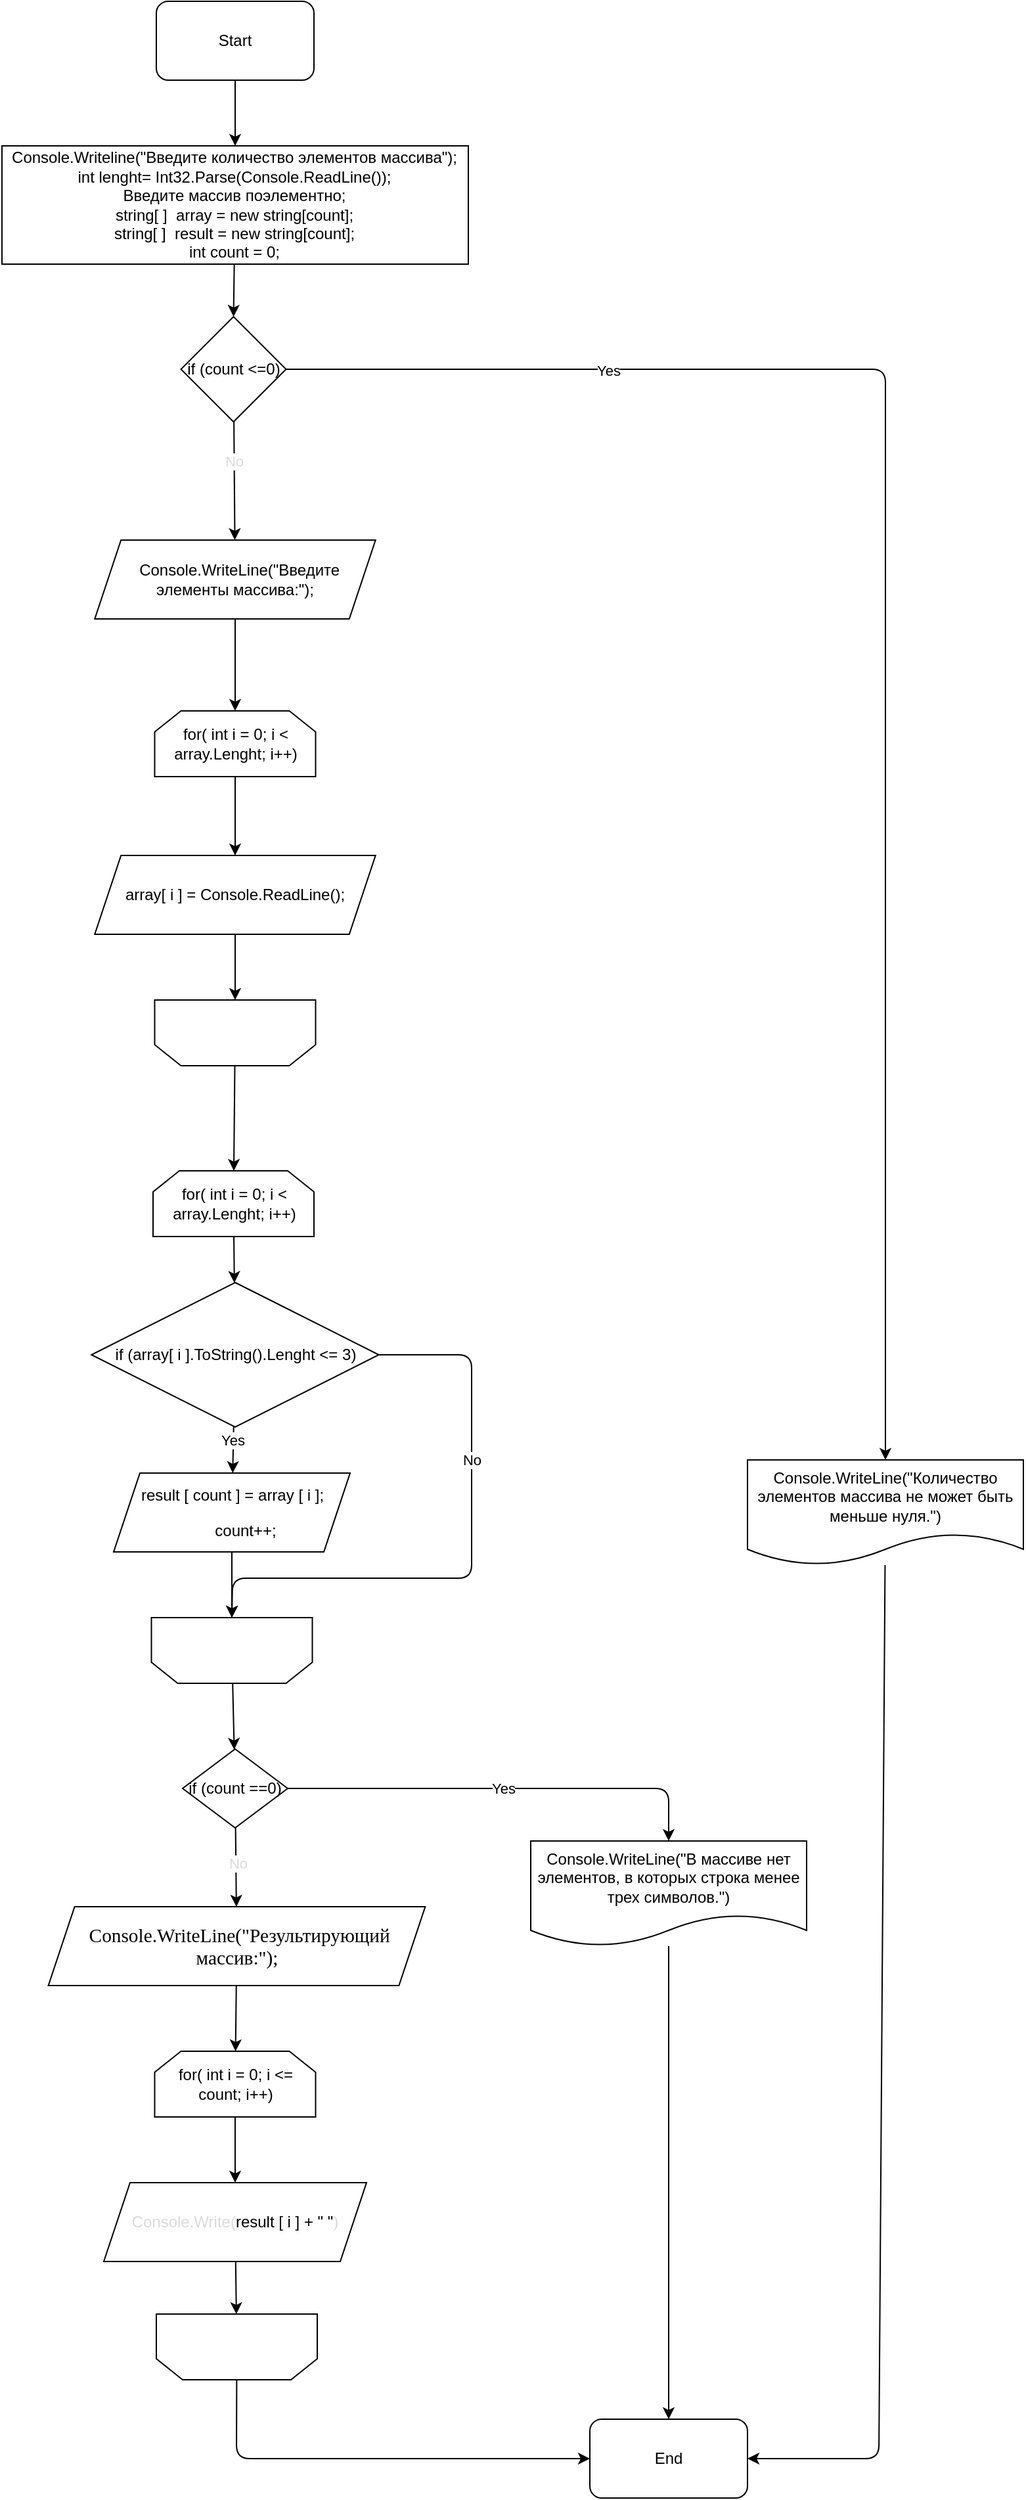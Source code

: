 <mxfile>
    <diagram id="oKkzCO5TPfdmkBGuKGNA" name="Страница 1">
        <mxGraphModel dx="1186" dy="662" grid="1" gridSize="10" guides="1" tooltips="1" connect="1" arrows="1" fold="1" page="1" pageScale="1" pageWidth="827" pageHeight="1169" math="0" shadow="0">
            <root>
                <mxCell id="0"/>
                <mxCell id="1" parent="0"/>
                <mxCell id="8" value="" style="edgeStyle=none;html=1;" parent="1" source="2" target="7" edge="1">
                    <mxGeometry relative="1" as="geometry"/>
                </mxCell>
                <mxCell id="2" value="Start" style="rounded=1;whiteSpace=wrap;html=1;" parent="1" vertex="1">
                    <mxGeometry x="150" y="10" width="120" height="60" as="geometry"/>
                </mxCell>
                <mxCell id="3" value="End" style="rounded=1;whiteSpace=wrap;html=1;" parent="1" vertex="1">
                    <mxGeometry x="480" y="1850" width="120" height="60" as="geometry"/>
                </mxCell>
                <mxCell id="13" style="edgeStyle=none;html=1;entryX=0.5;entryY=0;entryDx=0;entryDy=0;exitX=1;exitY=0.5;exitDx=0;exitDy=0;" parent="1" source="4" target="15" edge="1">
                    <mxGeometry relative="1" as="geometry">
                        <Array as="points">
                            <mxPoint x="705" y="290"/>
                        </Array>
                        <mxPoint x="247.5" y="480" as="sourcePoint"/>
                    </mxGeometry>
                </mxCell>
                <mxCell id="14" value="Yes" style="edgeLabel;html=1;align=center;verticalAlign=middle;resizable=0;points=[];" parent="13" vertex="1" connectable="0">
                    <mxGeometry x="-0.202" relative="1" as="geometry">
                        <mxPoint x="-211" y="-56" as="offset"/>
                    </mxGeometry>
                </mxCell>
                <mxCell id="78" value="" style="edgeStyle=none;html=1;fontColor=#DBDBDB;" edge="1" parent="1" source="4" target="75">
                    <mxGeometry relative="1" as="geometry"/>
                </mxCell>
                <mxCell id="79" value="No" style="edgeLabel;html=1;align=center;verticalAlign=middle;resizable=0;points=[];fontColor=#DBDBDB;" vertex="1" connectable="0" parent="78">
                    <mxGeometry x="-0.706" y="-1" relative="1" as="geometry">
                        <mxPoint x="1" y="17" as="offset"/>
                    </mxGeometry>
                </mxCell>
                <mxCell id="4" value="if (count &amp;lt;=0)" style="rhombus;whiteSpace=wrap;html=1;" parent="1" vertex="1">
                    <mxGeometry x="168.75" y="250" width="80" height="80" as="geometry"/>
                </mxCell>
                <mxCell id="9" value="" style="edgeStyle=none;html=1;entryX=0.5;entryY=0;entryDx=0;entryDy=0;" parent="1" source="7" target="4" edge="1">
                    <mxGeometry relative="1" as="geometry">
                        <mxPoint x="220" y="240" as="targetPoint"/>
                    </mxGeometry>
                </mxCell>
                <mxCell id="7" value="Console.Writeline(&quot;Введите количество элементов массива&quot;);&lt;br&gt;int lenght= Int32.Parse(Console.ReadLine());&lt;br&gt;Введите массив поэлементно;&lt;br&gt;string[ ]&amp;nbsp; array = new string[count];&lt;br&gt;string[ ]&amp;nbsp; result = new string[count];&lt;br&gt;int count = 0;" style="rounded=0;whiteSpace=wrap;html=1;" parent="1" vertex="1">
                    <mxGeometry x="32.49" y="120" width="355" height="90" as="geometry"/>
                </mxCell>
                <mxCell id="26" value="" style="edgeStyle=none;html=1;" parent="1" source="10" target="25" edge="1">
                    <mxGeometry relative="1" as="geometry"/>
                </mxCell>
                <mxCell id="10" value="for( int i = 0; i &amp;lt; array.Lenght; i++)" style="shape=loopLimit;whiteSpace=wrap;html=1;" parent="1" vertex="1">
                    <mxGeometry x="147.5" y="900" width="122.5" height="50" as="geometry"/>
                </mxCell>
                <mxCell id="16" value="" style="edgeStyle=none;html=1;" parent="1" source="15" target="3" edge="1">
                    <mxGeometry relative="1" as="geometry">
                        <Array as="points">
                            <mxPoint x="700" y="1880"/>
                        </Array>
                    </mxGeometry>
                </mxCell>
                <mxCell id="15" value="Console.WriteLine(&quot;Количество элементов массива не может быть меньше нуля.&quot;)" style="shape=document;whiteSpace=wrap;html=1;boundedLbl=1;" parent="1" vertex="1">
                    <mxGeometry x="600" y="1120" width="210" height="80" as="geometry"/>
                </mxCell>
                <mxCell id="39" value="" style="edgeStyle=none;html=1;" parent="1" source="20" target="31" edge="1">
                    <mxGeometry relative="1" as="geometry"/>
                </mxCell>
                <mxCell id="20" value="" style="shape=loopLimit;whiteSpace=wrap;html=1;rotation=-180;" parent="1" vertex="1">
                    <mxGeometry x="146.25" y="1240" width="122.5" height="50" as="geometry"/>
                </mxCell>
                <mxCell id="35" value="" style="edgeStyle=none;html=1;" parent="1" source="25" target="32" edge="1">
                    <mxGeometry relative="1" as="geometry"/>
                </mxCell>
                <mxCell id="48" value="Yes" style="edgeLabel;html=1;align=center;verticalAlign=middle;resizable=0;points=[];" parent="35" vertex="1" connectable="0">
                    <mxGeometry x="-0.444" y="-1" relative="1" as="geometry">
                        <mxPoint as="offset"/>
                    </mxGeometry>
                </mxCell>
                <mxCell id="46" style="edgeStyle=none;html=1;entryX=0.5;entryY=1;entryDx=0;entryDy=0;" parent="1" source="25" target="20" edge="1">
                    <mxGeometry relative="1" as="geometry">
                        <mxPoint x="210" y="1190" as="targetPoint"/>
                        <Array as="points">
                            <mxPoint x="390" y="1040"/>
                            <mxPoint x="390" y="1210"/>
                            <mxPoint x="208" y="1210"/>
                        </Array>
                    </mxGeometry>
                </mxCell>
                <mxCell id="47" value="No" style="edgeLabel;html=1;align=center;verticalAlign=middle;resizable=0;points=[];" parent="46" vertex="1" connectable="0">
                    <mxGeometry x="-0.507" relative="1" as="geometry">
                        <mxPoint y="39" as="offset"/>
                    </mxGeometry>
                </mxCell>
                <mxCell id="25" value="if (array[ i ].ToString().Lenght &amp;lt;= 3)" style="rhombus;whiteSpace=wrap;html=1;" parent="1" vertex="1">
                    <mxGeometry x="100.62" y="985" width="218.75" height="110" as="geometry"/>
                </mxCell>
                <mxCell id="41" style="edgeStyle=none;html=1;entryX=0.5;entryY=0;entryDx=0;entryDy=0;" parent="1" source="31" target="40" edge="1">
                    <mxGeometry relative="1" as="geometry">
                        <Array as="points">
                            <mxPoint x="540" y="1370"/>
                        </Array>
                    </mxGeometry>
                </mxCell>
                <mxCell id="43" value="Yes" style="edgeLabel;html=1;align=center;verticalAlign=middle;resizable=0;points=[];" parent="41" vertex="1" connectable="0">
                    <mxGeometry x="0.024" y="-1" relative="1" as="geometry">
                        <mxPoint x="-5" y="-1" as="offset"/>
                    </mxGeometry>
                </mxCell>
                <mxCell id="87" value="" style="edgeStyle=none;html=1;fontColor=#DBDBDB;" edge="1" parent="1" source="31" target="86">
                    <mxGeometry relative="1" as="geometry">
                        <Array as="points"/>
                    </mxGeometry>
                </mxCell>
                <mxCell id="88" value="No" style="edgeLabel;html=1;align=center;verticalAlign=middle;resizable=0;points=[];fontColor=#DBDBDB;" vertex="1" connectable="0" parent="87">
                    <mxGeometry x="-0.108" y="1" relative="1" as="geometry">
                        <mxPoint as="offset"/>
                    </mxGeometry>
                </mxCell>
                <mxCell id="31" value="&lt;span&gt;if (count ==0)&lt;/span&gt;" style="rhombus;whiteSpace=wrap;html=1;" parent="1" vertex="1">
                    <mxGeometry x="170" y="1340" width="80" height="60" as="geometry"/>
                </mxCell>
                <mxCell id="38" value="" style="edgeStyle=none;html=1;" parent="1" source="32" target="20" edge="1">
                    <mxGeometry relative="1" as="geometry"/>
                </mxCell>
                <mxCell id="32" value="&lt;p class=&quot;MsoNormal&quot;&gt;&lt;span&gt;result [ count ] = array [ i ];&lt;/span&gt;&lt;br&gt;&lt;/p&gt;&lt;p class=&quot;MsoNormal&quot;&gt;&lt;/p&gt;&lt;p class=&quot;MsoNormal&quot;&gt;&amp;nbsp; &amp;nbsp; &amp;nbsp; count++;&lt;/p&gt;" style="shape=parallelogram;perimeter=parallelogramPerimeter;whiteSpace=wrap;html=1;fixedSize=1;" parent="1" vertex="1">
                    <mxGeometry x="117.5" y="1130" width="180" height="60" as="geometry"/>
                </mxCell>
                <mxCell id="42" value="" style="edgeStyle=none;html=1;" parent="1" source="40" target="3" edge="1">
                    <mxGeometry relative="1" as="geometry"/>
                </mxCell>
                <mxCell id="40" value="Console.WriteLine(&quot;В массиве нет элементов, в которых строка менее трех символов.&quot;)" style="shape=document;whiteSpace=wrap;html=1;boundedLbl=1;" parent="1" vertex="1">
                    <mxGeometry x="435" y="1410" width="210" height="80" as="geometry"/>
                </mxCell>
                <mxCell id="84" value="" style="edgeStyle=none;html=1;fontColor=#DBDBDB;" edge="1" parent="1" source="54" target="83">
                    <mxGeometry relative="1" as="geometry"/>
                </mxCell>
                <mxCell id="54" value="for( int i = 0; i &amp;lt;= count; i++)" style="shape=loopLimit;whiteSpace=wrap;html=1;" parent="1" vertex="1">
                    <mxGeometry x="148.74" y="1570" width="122.5" height="50" as="geometry"/>
                </mxCell>
                <mxCell id="62" style="edgeStyle=none;html=1;entryX=0;entryY=0.5;entryDx=0;entryDy=0;" parent="1" source="58" target="3" edge="1">
                    <mxGeometry relative="1" as="geometry">
                        <Array as="points">
                            <mxPoint x="211" y="1880"/>
                        </Array>
                    </mxGeometry>
                </mxCell>
                <mxCell id="58" value="" style="shape=loopLimit;whiteSpace=wrap;html=1;rotation=-180;" parent="1" vertex="1">
                    <mxGeometry x="150" y="1770" width="122.5" height="50" as="geometry"/>
                </mxCell>
                <mxCell id="72" value="" style="edgeStyle=none;html=1;fontColor=#DBDBDB;" edge="1" parent="1" source="64" target="70">
                    <mxGeometry relative="1" as="geometry"/>
                </mxCell>
                <mxCell id="64" value="for( int i = 0; i &amp;lt; array.Lenght; i++)" style="shape=loopLimit;whiteSpace=wrap;html=1;" vertex="1" parent="1">
                    <mxGeometry x="148.74" y="550" width="122.5" height="50" as="geometry"/>
                </mxCell>
                <mxCell id="81" value="" style="edgeStyle=none;html=1;fontColor=#DBDBDB;" edge="1" parent="1" source="65" target="10">
                    <mxGeometry relative="1" as="geometry"/>
                </mxCell>
                <mxCell id="65" value="" style="shape=loopLimit;whiteSpace=wrap;html=1;rotation=-180;" vertex="1" parent="1">
                    <mxGeometry x="148.74" y="770" width="122.5" height="50" as="geometry"/>
                </mxCell>
                <mxCell id="69" value="" style="edgeStyle=none;html=1;" edge="1" parent="1" source="70" target="65">
                    <mxGeometry relative="1" as="geometry"/>
                </mxCell>
                <mxCell id="70" value="&lt;p class=&quot;MsoNormal&quot;&gt;&lt;span&gt;array[ i ] = Console.ReadLine();&lt;/span&gt;&lt;/p&gt;&lt;p class=&quot;MsoNormal&quot;&gt;&lt;/p&gt;" style="shape=parallelogram;perimeter=parallelogramPerimeter;whiteSpace=wrap;html=1;fixedSize=1;" vertex="1" parent="1">
                    <mxGeometry x="103.12" y="660" width="213.74" height="60" as="geometry"/>
                </mxCell>
                <mxCell id="80" value="" style="edgeStyle=none;html=1;fontColor=#DBDBDB;" edge="1" parent="1" source="75" target="64">
                    <mxGeometry relative="1" as="geometry"/>
                </mxCell>
                <mxCell id="75" value="&lt;p class=&quot;MsoNormal&quot;&gt;&amp;nbsp; Console.WriteLine(&quot;Введите элементы массива:&quot;);&lt;/p&gt;&lt;p class=&quot;MsoNormal&quot;&gt;&lt;/p&gt;" style="shape=parallelogram;perimeter=parallelogramPerimeter;whiteSpace=wrap;html=1;fixedSize=1;" vertex="1" parent="1">
                    <mxGeometry x="103.12" y="420" width="213.74" height="60" as="geometry"/>
                </mxCell>
                <mxCell id="85" value="" style="edgeStyle=none;html=1;fontColor=#DBDBDB;" edge="1" parent="1" source="83" target="58">
                    <mxGeometry relative="1" as="geometry"/>
                </mxCell>
                <mxCell id="83" value="&lt;p class=&quot;MsoNormal&quot;&gt;&lt;font color=&quot;#dbdbdb&quot;&gt;Console.Write(&lt;/font&gt;result [ i ] + &quot; &quot;&lt;font color=&quot;#dbdbdb&quot;&gt;)&lt;/font&gt;&lt;br&gt;&lt;/p&gt;" style="shape=parallelogram;perimeter=parallelogramPerimeter;whiteSpace=wrap;html=1;fixedSize=1;" vertex="1" parent="1">
                    <mxGeometry x="110" y="1670" width="200" height="60" as="geometry"/>
                </mxCell>
                <mxCell id="89" value="" style="edgeStyle=none;html=1;fontColor=#DBDBDB;" edge="1" parent="1" source="86" target="54">
                    <mxGeometry relative="1" as="geometry"/>
                </mxCell>
                <mxCell id="86" value="&lt;p class=&quot;MsoNormal&quot;&gt;&lt;/p&gt;&lt;span style=&quot;font-size: 11.0pt ; line-height: 115% ; font-family: &amp;#34;calibri&amp;#34; , &amp;#34;sans-serif&amp;#34;&quot;&gt;&lt;span style=&quot;font-size: 11.0pt ; line-height: 115% ; font-family: &amp;#34;calibri&amp;#34; , &amp;#34;sans-serif&amp;#34;&quot;&gt;&amp;nbsp;Console.WriteLine(&quot;Результирующий массив:&quot;);&lt;/span&gt;&lt;br&gt;&lt;/span&gt;&lt;p class=&quot;MsoNormal&quot;&gt;&lt;/p&gt;" style="shape=parallelogram;perimeter=parallelogramPerimeter;whiteSpace=wrap;html=1;fixedSize=1;" vertex="1" parent="1">
                    <mxGeometry x="67.81" y="1460" width="286.88" height="60" as="geometry"/>
                </mxCell>
            </root>
        </mxGraphModel>
    </diagram>
</mxfile>